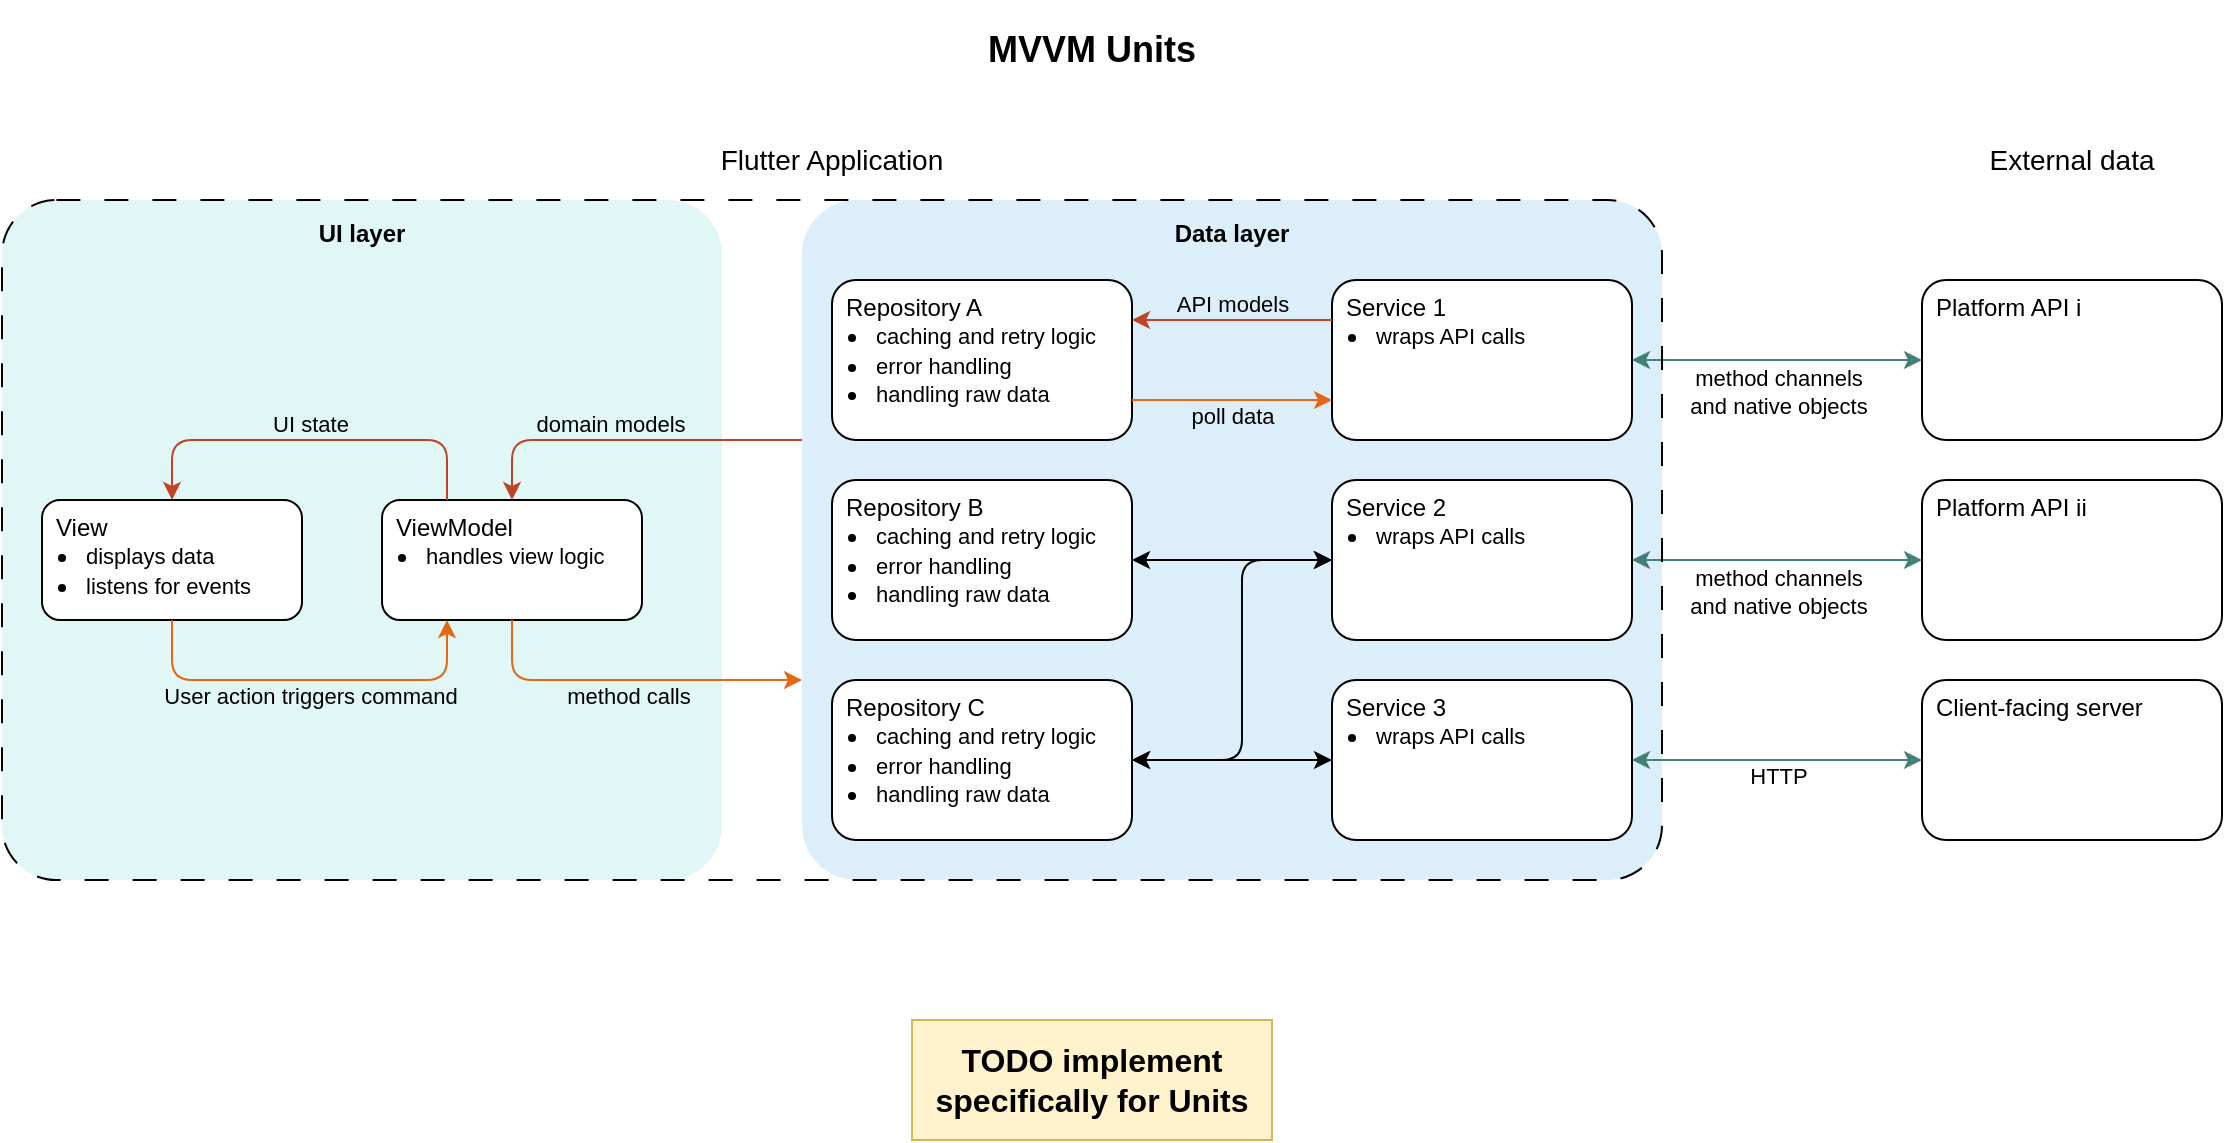<mxfile version="27.0.5">
  <diagram name="Page-1" id="OGQs3JS_yxO8IoXKhp1g">
    <mxGraphModel dx="571" dy="731" grid="1" gridSize="10" guides="1" tooltips="1" connect="1" arrows="1" fold="1" page="1" pageScale="1" pageWidth="1169" pageHeight="827" math="0" shadow="0">
      <root>
        <mxCell id="0" />
        <mxCell id="1" parent="0" />
        <mxCell id="hhG7JWanRTFEOqV9OZgM-2" value="MVVM Units" style="text;html=1;align=center;verticalAlign=middle;whiteSpace=wrap;rounded=0;fontSize=18;fontStyle=1" parent="1" vertex="1">
          <mxGeometry x="510" width="150" height="50" as="geometry" />
        </mxCell>
        <mxCell id="lM1QA-Wftmnt-T5FOFc9-38" value="Diagram" parent="0" />
        <mxCell id="lM1QA-Wftmnt-T5FOFc9-1" value="UI layer" style="rounded=1;whiteSpace=wrap;html=1;fillColor=light-dark(#e0f7f6, #1f2f1e);dashed=1;dashPattern=12 12;verticalAlign=top;labelPosition=center;verticalLabelPosition=middle;align=center;spacing=5;fontSize=12;strokeColor=none;arcSize=8;fontStyle=1;spacingTop=0;" vertex="1" parent="lM1QA-Wftmnt-T5FOFc9-38">
          <mxGeometry x="40" y="100" width="360" height="340" as="geometry" />
        </mxCell>
        <mxCell id="lM1QA-Wftmnt-T5FOFc9-2" value="Data layer" style="rounded=1;whiteSpace=wrap;html=1;fillColor=light-dark(#dceefa, #1f2f1e);dashed=1;dashPattern=12 12;verticalAlign=top;labelPosition=center;verticalLabelPosition=middle;align=center;spacing=5;fontSize=12;strokeColor=none;arcSize=8;fontStyle=1;spacingTop=0;" vertex="1" parent="lM1QA-Wftmnt-T5FOFc9-38">
          <mxGeometry x="440" y="100" width="430" height="340" as="geometry" />
        </mxCell>
        <mxCell id="lM1QA-Wftmnt-T5FOFc9-3" value="View&lt;div&gt;&lt;ul style=&quot;padding-left: 15px; margin-top: 0px;&quot;&gt;&lt;li&gt;&lt;span style=&quot;background-color: transparent; color: light-dark(rgb(0, 0, 0), rgb(255, 255, 255));&quot;&gt;&lt;font style=&quot;font-size: 11px;&quot;&gt;displays data&lt;/font&gt;&lt;/span&gt;&lt;/li&gt;&lt;li&gt;&lt;span style=&quot;background-color: transparent; color: light-dark(rgb(0, 0, 0), rgb(255, 255, 255));&quot;&gt;&lt;font style=&quot;font-size: 11px;&quot;&gt;listens for events&lt;/font&gt;&lt;/span&gt;&lt;/li&gt;&lt;/ul&gt;&lt;/div&gt;" style="rounded=1;whiteSpace=wrap;html=1;align=left;verticalAlign=top;spacingLeft=5;" vertex="1" parent="lM1QA-Wftmnt-T5FOFc9-38">
          <mxGeometry x="60" y="250" width="130" height="60" as="geometry" />
        </mxCell>
        <mxCell id="lM1QA-Wftmnt-T5FOFc9-4" value="ViewModel&lt;div&gt;&lt;ul style=&quot;padding-left: 15px; margin-top: 0px;&quot;&gt;&lt;li&gt;&lt;font style=&quot;font-size: 11px;&quot;&gt;handles view logic&lt;/font&gt;&lt;/li&gt;&lt;/ul&gt;&lt;/div&gt;" style="rounded=1;whiteSpace=wrap;html=1;align=left;verticalAlign=top;spacingLeft=5;" vertex="1" parent="lM1QA-Wftmnt-T5FOFc9-38">
          <mxGeometry x="230" y="250" width="130" height="60" as="geometry" />
        </mxCell>
        <mxCell id="lM1QA-Wftmnt-T5FOFc9-5" value="Repository A&lt;div&gt;&lt;ul style=&quot;padding-left: 15px; margin-top: 0px;&quot;&gt;&lt;li&gt;&lt;font style=&quot;font-size: 11px;&quot;&gt;caching and retry logic&lt;/font&gt;&lt;/li&gt;&lt;li&gt;&lt;span style=&quot;font-size: 11px;&quot;&gt;error handling&lt;/span&gt;&lt;/li&gt;&lt;li&gt;&lt;span style=&quot;font-size: 11px;&quot;&gt;handling raw data&lt;/span&gt;&lt;/li&gt;&lt;/ul&gt;&lt;/div&gt;" style="rounded=1;whiteSpace=wrap;html=1;align=left;verticalAlign=top;spacingLeft=5;" vertex="1" parent="lM1QA-Wftmnt-T5FOFc9-38">
          <mxGeometry x="455" y="140" width="150" height="80" as="geometry" />
        </mxCell>
        <mxCell id="lM1QA-Wftmnt-T5FOFc9-6" value="Repository B&lt;div&gt;&lt;ul style=&quot;padding-left: 15px; margin-top: 0px;&quot;&gt;&lt;li&gt;&lt;font style=&quot;font-size: 11px;&quot;&gt;caching and retry logic&lt;/font&gt;&lt;/li&gt;&lt;li&gt;&lt;span style=&quot;font-size: 11px;&quot;&gt;error handling&lt;/span&gt;&lt;/li&gt;&lt;li&gt;&lt;span style=&quot;font-size: 11px;&quot;&gt;handling raw data&lt;/span&gt;&lt;/li&gt;&lt;/ul&gt;&lt;/div&gt;" style="rounded=1;whiteSpace=wrap;html=1;align=left;verticalAlign=top;spacingLeft=5;" vertex="1" parent="lM1QA-Wftmnt-T5FOFc9-38">
          <mxGeometry x="455" y="240" width="150" height="80" as="geometry" />
        </mxCell>
        <mxCell id="lM1QA-Wftmnt-T5FOFc9-7" value="Repository C&lt;div&gt;&lt;ul style=&quot;padding-left: 15px; margin-top: 0px;&quot;&gt;&lt;li&gt;&lt;font style=&quot;font-size: 11px;&quot;&gt;caching and retry logic&lt;/font&gt;&lt;/li&gt;&lt;li&gt;&lt;span style=&quot;font-size: 11px;&quot;&gt;error handling&lt;/span&gt;&lt;/li&gt;&lt;li&gt;&lt;span style=&quot;font-size: 11px;&quot;&gt;handling raw data&lt;/span&gt;&lt;/li&gt;&lt;/ul&gt;&lt;/div&gt;" style="rounded=1;whiteSpace=wrap;html=1;align=left;verticalAlign=top;spacingLeft=5;" vertex="1" parent="lM1QA-Wftmnt-T5FOFc9-38">
          <mxGeometry x="455" y="340" width="150" height="80" as="geometry" />
        </mxCell>
        <mxCell id="lM1QA-Wftmnt-T5FOFc9-8" value="Service 1&lt;div&gt;&lt;ul style=&quot;padding-left: 15px; margin-top: 0px;&quot;&gt;&lt;li&gt;&lt;span style=&quot;font-size: 11px;&quot;&gt;wraps API calls&lt;/span&gt;&lt;/li&gt;&lt;/ul&gt;&lt;/div&gt;" style="rounded=1;whiteSpace=wrap;html=1;align=left;verticalAlign=top;spacingLeft=5;" vertex="1" parent="lM1QA-Wftmnt-T5FOFc9-38">
          <mxGeometry x="705" y="140" width="150" height="80" as="geometry" />
        </mxCell>
        <mxCell id="lM1QA-Wftmnt-T5FOFc9-9" value="Service 2&lt;div&gt;&lt;ul style=&quot;padding-left: 15px; margin-top: 0px;&quot;&gt;&lt;li&gt;&lt;span style=&quot;font-size: 11px;&quot;&gt;wraps API calls&lt;/span&gt;&lt;/li&gt;&lt;/ul&gt;&lt;/div&gt;" style="rounded=1;whiteSpace=wrap;html=1;align=left;verticalAlign=top;spacingLeft=5;" vertex="1" parent="lM1QA-Wftmnt-T5FOFc9-38">
          <mxGeometry x="705" y="240" width="150" height="80" as="geometry" />
        </mxCell>
        <mxCell id="lM1QA-Wftmnt-T5FOFc9-10" value="Service 3&lt;div&gt;&lt;ul style=&quot;padding-left: 15px; margin-top: 0px;&quot;&gt;&lt;li&gt;&lt;span style=&quot;font-size: 11px;&quot;&gt;wraps API calls&lt;/span&gt;&lt;/li&gt;&lt;/ul&gt;&lt;/div&gt;" style="rounded=1;whiteSpace=wrap;html=1;align=left;verticalAlign=top;spacingLeft=5;" vertex="1" parent="lM1QA-Wftmnt-T5FOFc9-38">
          <mxGeometry x="705" y="340" width="150" height="80" as="geometry" />
        </mxCell>
        <mxCell id="lM1QA-Wftmnt-T5FOFc9-11" value="Platform API i" style="rounded=1;whiteSpace=wrap;html=1;align=left;verticalAlign=top;spacingLeft=5;" vertex="1" parent="lM1QA-Wftmnt-T5FOFc9-38">
          <mxGeometry x="1000" y="140" width="150" height="80" as="geometry" />
        </mxCell>
        <mxCell id="lM1QA-Wftmnt-T5FOFc9-12" value="Platform API ii" style="rounded=1;whiteSpace=wrap;html=1;align=left;verticalAlign=top;spacingLeft=5;" vertex="1" parent="lM1QA-Wftmnt-T5FOFc9-38">
          <mxGeometry x="1000" y="240" width="150" height="80" as="geometry" />
        </mxCell>
        <mxCell id="lM1QA-Wftmnt-T5FOFc9-13" value="" style="endArrow=classic;html=1;rounded=1;edgeStyle=elbowEdgeStyle;elbow=vertical;strokeWidth=1;exitX=0.25;exitY=0;exitDx=0;exitDy=0;strokeColor=light-dark(#BF4427,#EDEDED);" edge="1" parent="lM1QA-Wftmnt-T5FOFc9-38" source="lM1QA-Wftmnt-T5FOFc9-4" target="lM1QA-Wftmnt-T5FOFc9-3">
          <mxGeometry width="50" height="50" relative="1" as="geometry">
            <mxPoint x="320" y="230" as="sourcePoint" />
            <mxPoint x="130" y="230" as="targetPoint" />
            <Array as="points">
              <mxPoint x="220" y="220" />
            </Array>
          </mxGeometry>
        </mxCell>
        <mxCell id="lM1QA-Wftmnt-T5FOFc9-14" value="UI state" style="edgeLabel;html=1;align=center;verticalAlign=middle;resizable=0;points=[];labelBackgroundColor=none;" vertex="1" connectable="0" parent="lM1QA-Wftmnt-T5FOFc9-13">
          <mxGeometry relative="1" as="geometry">
            <mxPoint y="-8" as="offset" />
          </mxGeometry>
        </mxCell>
        <mxCell id="lM1QA-Wftmnt-T5FOFc9-15" value="Client-facing server" style="rounded=1;whiteSpace=wrap;html=1;align=left;verticalAlign=top;spacingLeft=5;" vertex="1" parent="lM1QA-Wftmnt-T5FOFc9-38">
          <mxGeometry x="1000" y="340" width="150" height="80" as="geometry" />
        </mxCell>
        <mxCell id="lM1QA-Wftmnt-T5FOFc9-16" value="" style="endArrow=classic;html=1;rounded=1;elbow=vertical;strokeWidth=1;edgeStyle=elbowEdgeStyle;entryX=0.25;entryY=1;entryDx=0;entryDy=0;strokeColor=light-dark(#e56715, #ededed);" edge="1" parent="lM1QA-Wftmnt-T5FOFc9-38" source="lM1QA-Wftmnt-T5FOFc9-3" target="lM1QA-Wftmnt-T5FOFc9-4">
          <mxGeometry width="50" height="50" relative="1" as="geometry">
            <mxPoint x="260" y="395" as="sourcePoint" />
            <mxPoint x="120" y="395" as="targetPoint" />
            <Array as="points">
              <mxPoint x="210" y="340" />
            </Array>
          </mxGeometry>
        </mxCell>
        <mxCell id="lM1QA-Wftmnt-T5FOFc9-17" value="User action triggers command" style="edgeLabel;html=1;align=center;verticalAlign=middle;resizable=0;points=[];labelBackgroundColor=none;" vertex="1" connectable="0" parent="lM1QA-Wftmnt-T5FOFc9-16">
          <mxGeometry relative="1" as="geometry">
            <mxPoint y="8" as="offset" />
          </mxGeometry>
        </mxCell>
        <mxCell id="lM1QA-Wftmnt-T5FOFc9-18" value="" style="endArrow=classic;html=1;rounded=1;edgeStyle=elbowEdgeStyle;elbow=vertical;strokeWidth=1;entryX=0.5;entryY=0;entryDx=0;entryDy=0;strokeColor=light-dark(#bf4427, #EDEDED);" edge="1" parent="lM1QA-Wftmnt-T5FOFc9-38" source="lM1QA-Wftmnt-T5FOFc9-2" target="lM1QA-Wftmnt-T5FOFc9-4">
          <mxGeometry width="50" height="50" relative="1" as="geometry">
            <mxPoint x="320" y="230" as="sourcePoint" />
            <mxPoint x="130" y="230" as="targetPoint" />
            <Array as="points">
              <mxPoint x="350" y="220" />
            </Array>
          </mxGeometry>
        </mxCell>
        <mxCell id="lM1QA-Wftmnt-T5FOFc9-19" value="domain models" style="edgeLabel;html=1;align=center;verticalAlign=middle;resizable=0;points=[];labelBackgroundColor=none;" vertex="1" connectable="0" parent="lM1QA-Wftmnt-T5FOFc9-18">
          <mxGeometry x="0.1" relative="1" as="geometry">
            <mxPoint y="-8" as="offset" />
          </mxGeometry>
        </mxCell>
        <mxCell id="lM1QA-Wftmnt-T5FOFc9-20" value="" style="endArrow=classic;html=1;rounded=1;edgeStyle=elbowEdgeStyle;elbow=vertical;strokeWidth=1;exitX=0.5;exitY=1;exitDx=0;exitDy=0;strokeColor=light-dark(#e56715, #ededed);" edge="1" parent="lM1QA-Wftmnt-T5FOFc9-38" source="lM1QA-Wftmnt-T5FOFc9-4" target="lM1QA-Wftmnt-T5FOFc9-2">
          <mxGeometry width="50" height="50" relative="1" as="geometry">
            <mxPoint x="345.12" y="384" as="sourcePoint" />
            <mxPoint x="200.12" y="414" as="targetPoint" />
            <Array as="points">
              <mxPoint x="320" y="340" />
            </Array>
          </mxGeometry>
        </mxCell>
        <mxCell id="lM1QA-Wftmnt-T5FOFc9-21" value="method calls" style="edgeLabel;html=1;align=center;verticalAlign=middle;resizable=0;points=[];labelBackgroundColor=none;" vertex="1" connectable="0" parent="lM1QA-Wftmnt-T5FOFc9-20">
          <mxGeometry relative="1" as="geometry">
            <mxPoint y="8" as="offset" />
          </mxGeometry>
        </mxCell>
        <mxCell id="lM1QA-Wftmnt-T5FOFc9-22" value="" style="endArrow=classic;startArrow=classic;html=1;rounded=1;edgeStyle=orthogonalEdgeStyle;curved=0;" edge="1" parent="lM1QA-Wftmnt-T5FOFc9-38" source="lM1QA-Wftmnt-T5FOFc9-6" target="lM1QA-Wftmnt-T5FOFc9-9">
          <mxGeometry width="50" height="50" relative="1" as="geometry">
            <mxPoint x="400" y="480" as="sourcePoint" />
            <mxPoint x="450" y="430" as="targetPoint" />
          </mxGeometry>
        </mxCell>
        <mxCell id="lM1QA-Wftmnt-T5FOFc9-23" value="" style="endArrow=classic;startArrow=classic;html=1;rounded=1;edgeStyle=orthogonalEdgeStyle;curved=0;" edge="1" parent="lM1QA-Wftmnt-T5FOFc9-38" source="lM1QA-Wftmnt-T5FOFc9-7" target="lM1QA-Wftmnt-T5FOFc9-10">
          <mxGeometry width="50" height="50" relative="1" as="geometry">
            <mxPoint x="630" y="290" as="sourcePoint" />
            <mxPoint x="670" y="290" as="targetPoint" />
          </mxGeometry>
        </mxCell>
        <mxCell id="lM1QA-Wftmnt-T5FOFc9-24" value="" style="endArrow=classic;startArrow=classic;html=1;rounded=1;edgeStyle=orthogonalEdgeStyle;curved=0;" edge="1" parent="lM1QA-Wftmnt-T5FOFc9-38" source="lM1QA-Wftmnt-T5FOFc9-7" target="lM1QA-Wftmnt-T5FOFc9-9">
          <mxGeometry width="50" height="50" relative="1" as="geometry">
            <mxPoint x="630" y="290" as="sourcePoint" />
            <mxPoint x="670" y="290" as="targetPoint" />
            <Array as="points">
              <mxPoint x="660" y="380" />
              <mxPoint x="660" y="280" />
            </Array>
          </mxGeometry>
        </mxCell>
        <mxCell id="lM1QA-Wftmnt-T5FOFc9-25" value="" style="endArrow=classic;html=1;rounded=1;edgeStyle=orthogonalEdgeStyle;elbow=vertical;strokeWidth=1;strokeColor=light-dark(#BF4427,#EDEDED);" edge="1" parent="lM1QA-Wftmnt-T5FOFc9-38" source="lM1QA-Wftmnt-T5FOFc9-8" target="lM1QA-Wftmnt-T5FOFc9-5">
          <mxGeometry width="50" height="50" relative="1" as="geometry">
            <mxPoint x="320" y="230" as="sourcePoint" />
            <mxPoint x="570" y="60" as="targetPoint" />
            <Array as="points">
              <mxPoint x="680" y="160" />
              <mxPoint x="680" y="160" />
            </Array>
          </mxGeometry>
        </mxCell>
        <mxCell id="lM1QA-Wftmnt-T5FOFc9-26" value="API models" style="edgeLabel;html=1;align=center;verticalAlign=middle;resizable=0;points=[];labelBackgroundColor=none;" vertex="1" connectable="0" parent="lM1QA-Wftmnt-T5FOFc9-25">
          <mxGeometry relative="1" as="geometry">
            <mxPoint y="-8" as="offset" />
          </mxGeometry>
        </mxCell>
        <mxCell id="lM1QA-Wftmnt-T5FOFc9-27" value="" style="endArrow=classic;html=1;rounded=1;edgeStyle=orthogonalEdgeStyle;elbow=vertical;strokeWidth=1;strokeColor=light-dark(#e56715, #ededed);" edge="1" parent="lM1QA-Wftmnt-T5FOFc9-38" source="lM1QA-Wftmnt-T5FOFc9-5" target="lM1QA-Wftmnt-T5FOFc9-8">
          <mxGeometry width="50" height="50" relative="1" as="geometry">
            <mxPoint x="320" y="230" as="sourcePoint" />
            <mxPoint x="570" y="60" as="targetPoint" />
            <Array as="points">
              <mxPoint x="690" y="200" />
              <mxPoint x="690" y="200" />
            </Array>
          </mxGeometry>
        </mxCell>
        <mxCell id="lM1QA-Wftmnt-T5FOFc9-28" value="poll data" style="edgeLabel;html=1;align=center;verticalAlign=middle;resizable=0;points=[];labelBackgroundColor=none;" vertex="1" connectable="0" parent="lM1QA-Wftmnt-T5FOFc9-27">
          <mxGeometry relative="1" as="geometry">
            <mxPoint y="8" as="offset" />
          </mxGeometry>
        </mxCell>
        <mxCell id="lM1QA-Wftmnt-T5FOFc9-29" value="" style="endArrow=classic;html=1;rounded=1;elbow=vertical;strokeWidth=1;startArrow=classic;startFill=1;strokeColor=light-dark(#438177, #ededed);" edge="1" parent="lM1QA-Wftmnt-T5FOFc9-38" source="lM1QA-Wftmnt-T5FOFc9-11" target="lM1QA-Wftmnt-T5FOFc9-8">
          <mxGeometry width="50" height="50" relative="1" as="geometry">
            <mxPoint x="978" y="70" as="sourcePoint" />
            <mxPoint x="840" y="70" as="targetPoint" />
          </mxGeometry>
        </mxCell>
        <mxCell id="lM1QA-Wftmnt-T5FOFc9-30" value="method channels&lt;div&gt;and native objects&lt;/div&gt;" style="edgeLabel;html=1;align=center;verticalAlign=middle;resizable=0;points=[];labelBackgroundColor=none;" vertex="1" connectable="0" parent="lM1QA-Wftmnt-T5FOFc9-29">
          <mxGeometry relative="1" as="geometry">
            <mxPoint y="16" as="offset" />
          </mxGeometry>
        </mxCell>
        <mxCell id="lM1QA-Wftmnt-T5FOFc9-31" value="" style="endArrow=classic;html=1;rounded=1;elbow=vertical;strokeWidth=1;startArrow=classic;startFill=1;strokeColor=light-dark(#438177, #ededed);" edge="1" parent="lM1QA-Wftmnt-T5FOFc9-38" source="lM1QA-Wftmnt-T5FOFc9-12" target="lM1QA-Wftmnt-T5FOFc9-9">
          <mxGeometry width="50" height="50" relative="1" as="geometry">
            <mxPoint x="978" y="70" as="sourcePoint" />
            <mxPoint x="840" y="70" as="targetPoint" />
          </mxGeometry>
        </mxCell>
        <mxCell id="lM1QA-Wftmnt-T5FOFc9-32" value="method channels&lt;div&gt;and native objects&lt;/div&gt;" style="edgeLabel;html=1;align=center;verticalAlign=middle;resizable=0;points=[];labelBackgroundColor=none;" vertex="1" connectable="0" parent="lM1QA-Wftmnt-T5FOFc9-31">
          <mxGeometry relative="1" as="geometry">
            <mxPoint y="16" as="offset" />
          </mxGeometry>
        </mxCell>
        <mxCell id="lM1QA-Wftmnt-T5FOFc9-33" value="" style="endArrow=classic;html=1;rounded=1;elbow=vertical;strokeWidth=1;startArrow=classic;startFill=1;strokeColor=light-dark(#438177, #ededed);" edge="1" parent="lM1QA-Wftmnt-T5FOFc9-38" source="lM1QA-Wftmnt-T5FOFc9-15" target="lM1QA-Wftmnt-T5FOFc9-10">
          <mxGeometry width="50" height="50" relative="1" as="geometry">
            <mxPoint x="978" y="70" as="sourcePoint" />
            <mxPoint x="840" y="70" as="targetPoint" />
          </mxGeometry>
        </mxCell>
        <mxCell id="lM1QA-Wftmnt-T5FOFc9-34" value="HTTP" style="edgeLabel;html=1;align=center;verticalAlign=middle;resizable=0;points=[];labelBackgroundColor=none;" vertex="1" connectable="0" parent="lM1QA-Wftmnt-T5FOFc9-33">
          <mxGeometry relative="1" as="geometry">
            <mxPoint y="8" as="offset" />
          </mxGeometry>
        </mxCell>
        <mxCell id="lM1QA-Wftmnt-T5FOFc9-39" value="Outlines" parent="0" />
        <mxCell id="lM1QA-Wftmnt-T5FOFc9-35" value="" style="rounded=1;whiteSpace=wrap;html=1;fillColor=none;dashed=1;dashPattern=12 12;verticalAlign=middle;labelPosition=center;verticalLabelPosition=middle;align=center;spacing=10;fontSize=14;arcSize=8;" vertex="1" parent="lM1QA-Wftmnt-T5FOFc9-39">
          <mxGeometry x="40" y="100" width="830" height="340" as="geometry" />
        </mxCell>
        <mxCell id="lM1QA-Wftmnt-T5FOFc9-37" value="Flutter Application" style="text;html=1;align=center;verticalAlign=middle;whiteSpace=wrap;rounded=0;fontSize=14;" vertex="1" parent="lM1QA-Wftmnt-T5FOFc9-39">
          <mxGeometry x="375" y="70" width="160" height="20" as="geometry" />
        </mxCell>
        <mxCell id="lM1QA-Wftmnt-T5FOFc9-36" value="External data" style="text;html=1;align=center;verticalAlign=middle;whiteSpace=wrap;rounded=0;fontSize=14;" vertex="1" parent="lM1QA-Wftmnt-T5FOFc9-39">
          <mxGeometry x="1025" y="70" width="100" height="20" as="geometry" />
        </mxCell>
        <mxCell id="lM1QA-Wftmnt-T5FOFc9-40" value="&lt;b&gt;&lt;font style=&quot;font-size: 16px;&quot;&gt;TODO implement specifically for Units&lt;/font&gt;&lt;/b&gt;" style="rounded=0;whiteSpace=wrap;html=1;fillColor=#fff2cc;strokeColor=#d6b656;" vertex="1" parent="lM1QA-Wftmnt-T5FOFc9-39">
          <mxGeometry x="495" y="510" width="180" height="60" as="geometry" />
        </mxCell>
      </root>
    </mxGraphModel>
  </diagram>
</mxfile>
